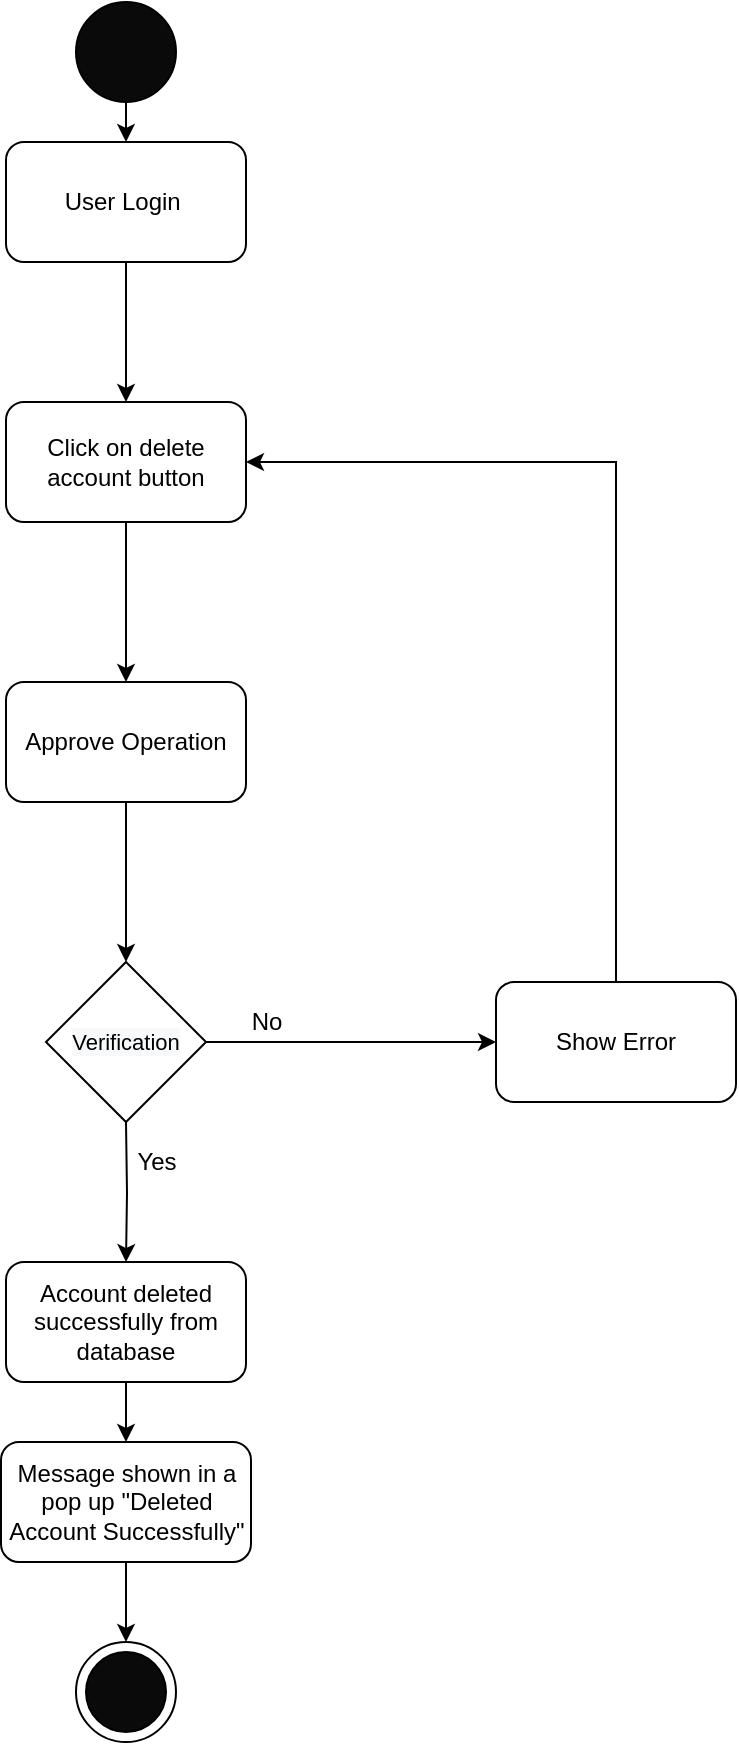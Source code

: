 <mxfile version="16.4.3" type="device"><diagram id="_pIAPVsSAoptmjK1yf6h" name="Page-1"><mxGraphModel dx="569" dy="593" grid="1" gridSize="10" guides="1" tooltips="1" connect="1" arrows="1" fold="1" page="1" pageScale="1" pageWidth="827" pageHeight="1169" math="0" shadow="0"><root><mxCell id="0"/><mxCell id="1" parent="0"/><mxCell id="-Rg_4hixFqNv17tydy1j-1" style="edgeStyle=orthogonalEdgeStyle;rounded=0;orthogonalLoop=1;jettySize=auto;html=1;exitX=0.5;exitY=1;exitDx=0;exitDy=0;entryX=0.5;entryY=0;entryDx=0;entryDy=0;" edge="1" parent="1" source="-Rg_4hixFqNv17tydy1j-2" target="-Rg_4hixFqNv17tydy1j-4"><mxGeometry relative="1" as="geometry"/></mxCell><mxCell id="-Rg_4hixFqNv17tydy1j-2" value="" style="ellipse;whiteSpace=wrap;html=1;aspect=fixed;fillColor=#0A0A0A;" vertex="1" parent="1"><mxGeometry x="180" y="110" width="50" height="50" as="geometry"/></mxCell><mxCell id="-Rg_4hixFqNv17tydy1j-3" value="" style="edgeStyle=orthogonalEdgeStyle;rounded=0;orthogonalLoop=1;jettySize=auto;html=1;" edge="1" parent="1" source="-Rg_4hixFqNv17tydy1j-4" target="-Rg_4hixFqNv17tydy1j-16"><mxGeometry relative="1" as="geometry"/></mxCell><mxCell id="-Rg_4hixFqNv17tydy1j-4" value="User Login&amp;nbsp;" style="rounded=1;whiteSpace=wrap;html=1;fillColor=#FFFFFF;" vertex="1" parent="1"><mxGeometry x="145" y="180" width="120" height="60" as="geometry"/></mxCell><mxCell id="-Rg_4hixFqNv17tydy1j-5" value="" style="edgeStyle=orthogonalEdgeStyle;rounded=0;orthogonalLoop=1;jettySize=auto;html=1;" edge="1" parent="1" target="-Rg_4hixFqNv17tydy1j-8"><mxGeometry relative="1" as="geometry"><mxPoint x="205" y="670" as="sourcePoint"/></mxGeometry></mxCell><mxCell id="-Rg_4hixFqNv17tydy1j-6" value="" style="edgeStyle=orthogonalEdgeStyle;rounded=0;orthogonalLoop=1;jettySize=auto;html=1;exitX=1;exitY=0.5;exitDx=0;exitDy=0;" edge="1" parent="1" source="-Rg_4hixFqNv17tydy1j-17" target="-Rg_4hixFqNv17tydy1j-10"><mxGeometry relative="1" as="geometry"><mxPoint x="265" y="640" as="sourcePoint"/></mxGeometry></mxCell><mxCell id="-Rg_4hixFqNv17tydy1j-7" value="" style="edgeStyle=orthogonalEdgeStyle;rounded=0;orthogonalLoop=1;jettySize=auto;html=1;" edge="1" parent="1" source="-Rg_4hixFqNv17tydy1j-8" target="-Rg_4hixFqNv17tydy1j-21"><mxGeometry relative="1" as="geometry"/></mxCell><mxCell id="-Rg_4hixFqNv17tydy1j-8" value="Account deleted successfully from database" style="whiteSpace=wrap;html=1;fillColor=#FFFFFF;rounded=1;" vertex="1" parent="1"><mxGeometry x="145" y="740" width="120" height="60" as="geometry"/></mxCell><mxCell id="-Rg_4hixFqNv17tydy1j-9" style="edgeStyle=orthogonalEdgeStyle;rounded=0;orthogonalLoop=1;jettySize=auto;html=1;exitX=0.5;exitY=0;exitDx=0;exitDy=0;entryX=1;entryY=0.5;entryDx=0;entryDy=0;" edge="1" parent="1" source="-Rg_4hixFqNv17tydy1j-10" target="-Rg_4hixFqNv17tydy1j-16"><mxGeometry relative="1" as="geometry"/></mxCell><mxCell id="-Rg_4hixFqNv17tydy1j-10" value="Show Error" style="whiteSpace=wrap;html=1;fillColor=#FFFFFF;rounded=1;" vertex="1" parent="1"><mxGeometry x="390" y="600" width="120" height="60" as="geometry"/></mxCell><mxCell id="-Rg_4hixFqNv17tydy1j-11" value="No" style="text;html=1;align=center;verticalAlign=middle;resizable=0;points=[];autosize=1;strokeColor=none;fillColor=none;" vertex="1" parent="1"><mxGeometry x="260" y="610" width="30" height="20" as="geometry"/></mxCell><mxCell id="-Rg_4hixFqNv17tydy1j-12" value="Yes" style="text;html=1;align=center;verticalAlign=middle;resizable=0;points=[];autosize=1;strokeColor=none;fillColor=none;" vertex="1" parent="1"><mxGeometry x="200" y="680" width="40" height="20" as="geometry"/></mxCell><mxCell id="-Rg_4hixFqNv17tydy1j-13" value="" style="ellipse;whiteSpace=wrap;html=1;aspect=fixed;fillColor=#FFFFFF;" vertex="1" parent="1"><mxGeometry x="180" y="930" width="50" height="50" as="geometry"/></mxCell><mxCell id="-Rg_4hixFqNv17tydy1j-14" value="" style="ellipse;whiteSpace=wrap;html=1;aspect=fixed;fillColor=#0A0A0A;" vertex="1" parent="1"><mxGeometry x="185" y="935" width="40" height="40" as="geometry"/></mxCell><mxCell id="-Rg_4hixFqNv17tydy1j-15" value="" style="edgeStyle=orthogonalEdgeStyle;rounded=0;orthogonalLoop=1;jettySize=auto;html=1;" edge="1" parent="1" source="-Rg_4hixFqNv17tydy1j-16" target="-Rg_4hixFqNv17tydy1j-19"><mxGeometry relative="1" as="geometry"/></mxCell><mxCell id="-Rg_4hixFqNv17tydy1j-16" value="Click on delete account button" style="whiteSpace=wrap;html=1;fillColor=#FFFFFF;rounded=1;" vertex="1" parent="1"><mxGeometry x="145" y="310" width="120" height="60" as="geometry"/></mxCell><mxCell id="-Rg_4hixFqNv17tydy1j-17" value="&lt;span style=&quot;color: rgb(0 , 0 , 0) ; font-family: &amp;#34;helvetica&amp;#34; ; font-style: normal ; font-weight: 400 ; letter-spacing: normal ; text-align: center ; text-indent: 0px ; text-transform: none ; word-spacing: 0px ; background-color: rgb(248 , 249 , 250) ; display: inline ; float: none&quot;&gt;&lt;font style=&quot;font-size: 11px&quot;&gt;Verification&lt;/font&gt;&lt;/span&gt;" style="rhombus;whiteSpace=wrap;html=1;fillColor=#FFFFFF;" vertex="1" parent="1"><mxGeometry x="165" y="590" width="80" height="80" as="geometry"/></mxCell><mxCell id="-Rg_4hixFqNv17tydy1j-18" style="edgeStyle=orthogonalEdgeStyle;rounded=0;orthogonalLoop=1;jettySize=auto;html=1;exitX=0.5;exitY=1;exitDx=0;exitDy=0;" edge="1" parent="1" source="-Rg_4hixFqNv17tydy1j-19" target="-Rg_4hixFqNv17tydy1j-17"><mxGeometry relative="1" as="geometry"/></mxCell><mxCell id="-Rg_4hixFqNv17tydy1j-19" value="Approve Operation" style="whiteSpace=wrap;html=1;fillColor=#FFFFFF;rounded=1;" vertex="1" parent="1"><mxGeometry x="145" y="450" width="120" height="60" as="geometry"/></mxCell><mxCell id="-Rg_4hixFqNv17tydy1j-20" style="edgeStyle=orthogonalEdgeStyle;rounded=0;orthogonalLoop=1;jettySize=auto;html=1;exitX=0.5;exitY=1;exitDx=0;exitDy=0;entryX=0.5;entryY=0;entryDx=0;entryDy=0;" edge="1" parent="1" source="-Rg_4hixFqNv17tydy1j-21" target="-Rg_4hixFqNv17tydy1j-13"><mxGeometry relative="1" as="geometry"/></mxCell><mxCell id="-Rg_4hixFqNv17tydy1j-21" value="Message shown in a pop up &quot;Deleted Account Successfully&quot;" style="whiteSpace=wrap;html=1;fillColor=#FFFFFF;rounded=1;" vertex="1" parent="1"><mxGeometry x="142.5" y="830" width="125" height="60" as="geometry"/></mxCell></root></mxGraphModel></diagram></mxfile>